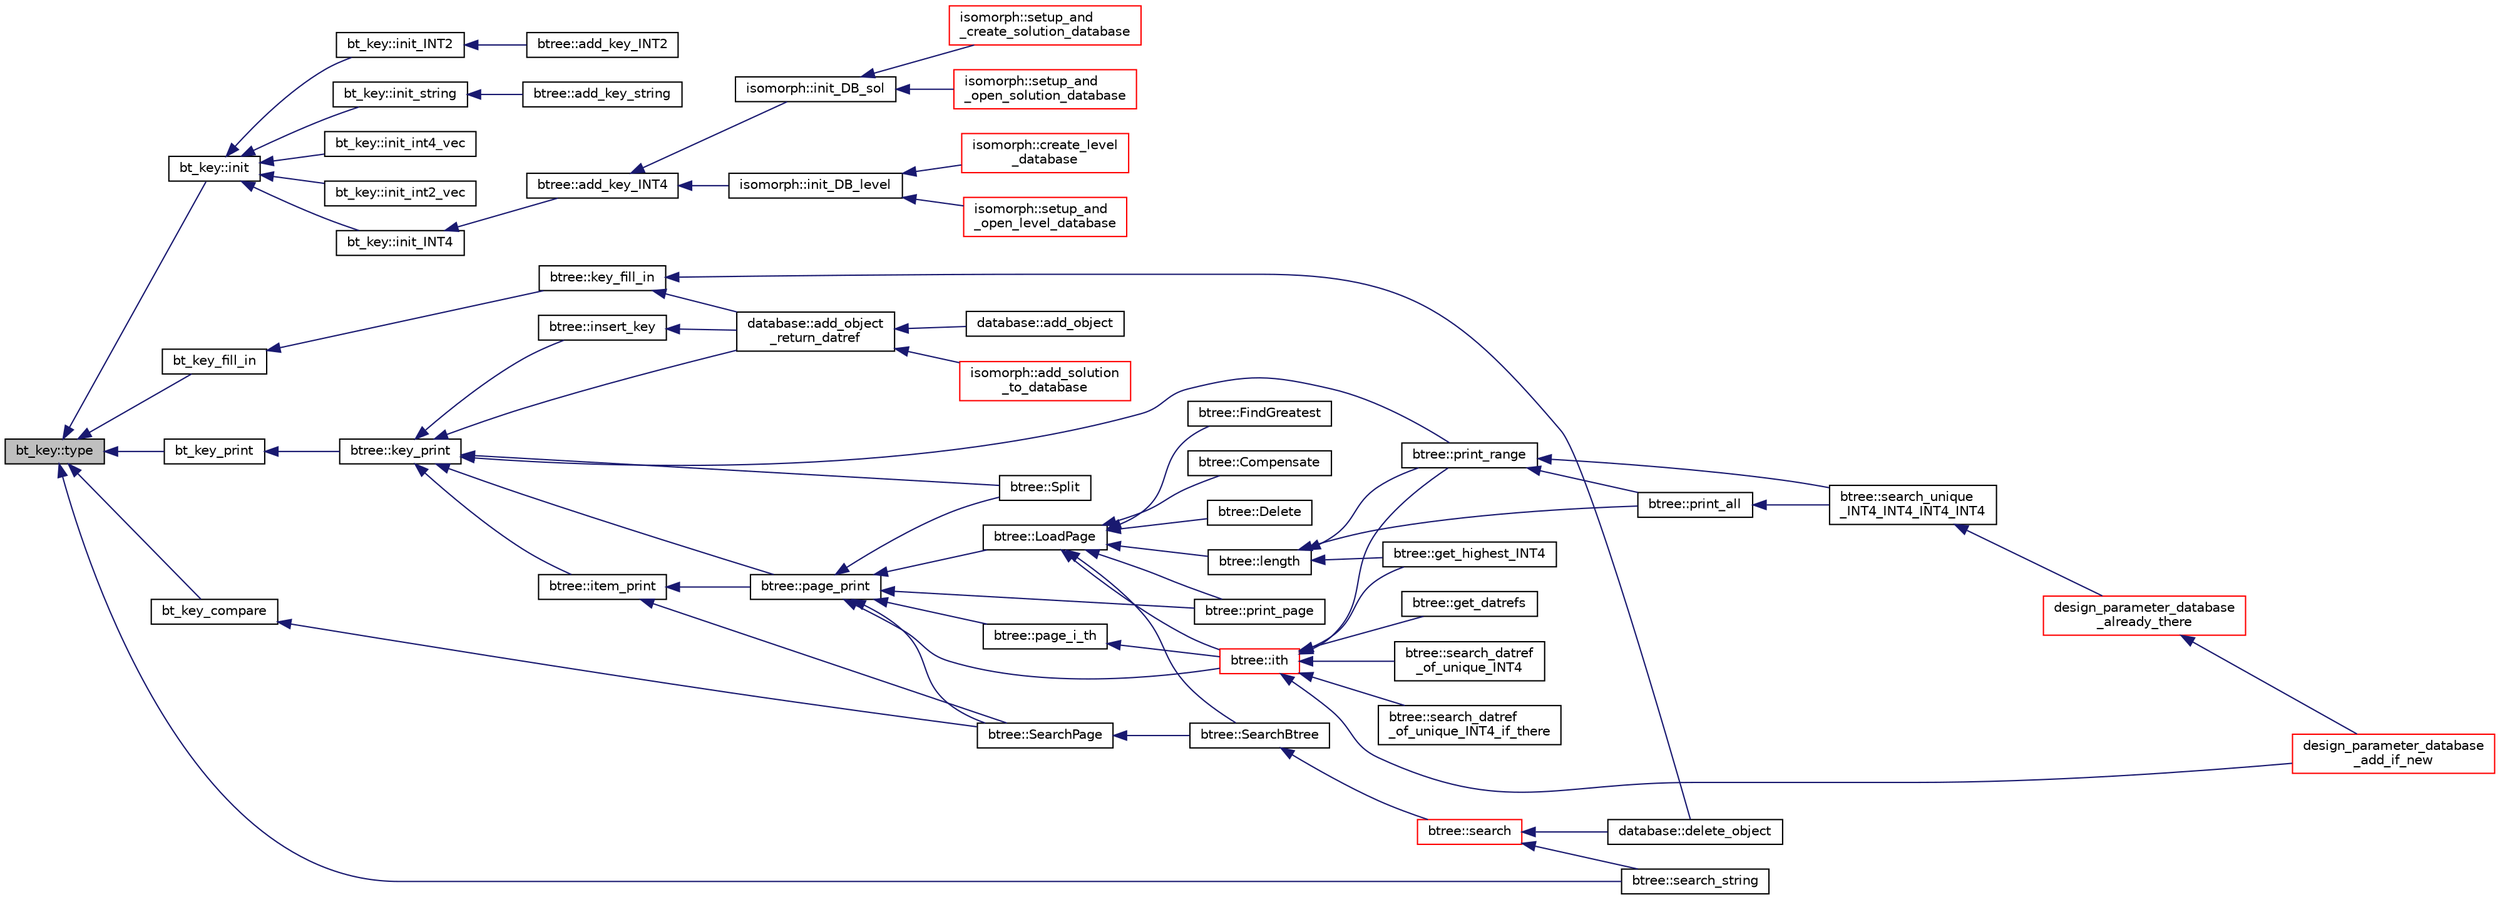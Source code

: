 digraph "bt_key::type"
{
  edge [fontname="Helvetica",fontsize="10",labelfontname="Helvetica",labelfontsize="10"];
  node [fontname="Helvetica",fontsize="10",shape=record];
  rankdir="LR";
  Node2090 [label="bt_key::type",height=0.2,width=0.4,color="black", fillcolor="grey75", style="filled", fontcolor="black"];
  Node2090 -> Node2091 [dir="back",color="midnightblue",fontsize="10",style="solid",fontname="Helvetica"];
  Node2091 [label="bt_key::init",height=0.2,width=0.4,color="black", fillcolor="white", style="filled",URL="$d1/de5/classbt__key.html#ae6b27c89a5f6dec6a7a19583a4b112a8"];
  Node2091 -> Node2092 [dir="back",color="midnightblue",fontsize="10",style="solid",fontname="Helvetica"];
  Node2092 [label="bt_key::init_INT4",height=0.2,width=0.4,color="black", fillcolor="white", style="filled",URL="$d1/de5/classbt__key.html#a1cc3e1aa6b3a6ec6e036fd4fee010564"];
  Node2092 -> Node2093 [dir="back",color="midnightblue",fontsize="10",style="solid",fontname="Helvetica"];
  Node2093 [label="btree::add_key_INT4",height=0.2,width=0.4,color="black", fillcolor="white", style="filled",URL="$dd/db0/classbtree.html#a4c42710e5f8cb4e3991d591fe2ae6f42"];
  Node2093 -> Node2094 [dir="back",color="midnightblue",fontsize="10",style="solid",fontname="Helvetica"];
  Node2094 [label="isomorph::init_DB_sol",height=0.2,width=0.4,color="black", fillcolor="white", style="filled",URL="$d3/d5f/classisomorph.html#afd8d8a546fa9a7bc6f211b216e291039"];
  Node2094 -> Node2095 [dir="back",color="midnightblue",fontsize="10",style="solid",fontname="Helvetica"];
  Node2095 [label="isomorph::setup_and\l_open_solution_database",height=0.2,width=0.4,color="red", fillcolor="white", style="filled",URL="$d3/d5f/classisomorph.html#a31846d3ae261a9c2dc089fb87710ce5c"];
  Node2094 -> Node2127 [dir="back",color="midnightblue",fontsize="10",style="solid",fontname="Helvetica"];
  Node2127 [label="isomorph::setup_and\l_create_solution_database",height=0.2,width=0.4,color="red", fillcolor="white", style="filled",URL="$d3/d5f/classisomorph.html#a810a22dfde3c43272107c743ec819b0e"];
  Node2093 -> Node2139 [dir="back",color="midnightblue",fontsize="10",style="solid",fontname="Helvetica"];
  Node2139 [label="isomorph::init_DB_level",height=0.2,width=0.4,color="black", fillcolor="white", style="filled",URL="$d3/d5f/classisomorph.html#a1a2df5281026bc94d57ebce33d67fe6c"];
  Node2139 -> Node2140 [dir="back",color="midnightblue",fontsize="10",style="solid",fontname="Helvetica"];
  Node2140 [label="isomorph::setup_and\l_open_level_database",height=0.2,width=0.4,color="red", fillcolor="white", style="filled",URL="$d3/d5f/classisomorph.html#aa011f38988f4db9c6f5abd84faebd153"];
  Node2139 -> Node2141 [dir="back",color="midnightblue",fontsize="10",style="solid",fontname="Helvetica"];
  Node2141 [label="isomorph::create_level\l_database",height=0.2,width=0.4,color="red", fillcolor="white", style="filled",URL="$d3/d5f/classisomorph.html#a15a452310bd3189f10f34c7dd7085e69"];
  Node2091 -> Node2145 [dir="back",color="midnightblue",fontsize="10",style="solid",fontname="Helvetica"];
  Node2145 [label="bt_key::init_INT2",height=0.2,width=0.4,color="black", fillcolor="white", style="filled",URL="$d1/de5/classbt__key.html#a588bbf34a0c101ad79f331fc762c36fa"];
  Node2145 -> Node2146 [dir="back",color="midnightblue",fontsize="10",style="solid",fontname="Helvetica"];
  Node2146 [label="btree::add_key_INT2",height=0.2,width=0.4,color="black", fillcolor="white", style="filled",URL="$dd/db0/classbtree.html#a4d0d3b843c9ae081d5fc0325dbdddea7"];
  Node2091 -> Node2147 [dir="back",color="midnightblue",fontsize="10",style="solid",fontname="Helvetica"];
  Node2147 [label="bt_key::init_string",height=0.2,width=0.4,color="black", fillcolor="white", style="filled",URL="$d1/de5/classbt__key.html#a37c5830aa6abd2f9892a649e1b5d4248"];
  Node2147 -> Node2148 [dir="back",color="midnightblue",fontsize="10",style="solid",fontname="Helvetica"];
  Node2148 [label="btree::add_key_string",height=0.2,width=0.4,color="black", fillcolor="white", style="filled",URL="$dd/db0/classbtree.html#a291b3c61b9df78471a385b990e926d66"];
  Node2091 -> Node2149 [dir="back",color="midnightblue",fontsize="10",style="solid",fontname="Helvetica"];
  Node2149 [label="bt_key::init_int4_vec",height=0.2,width=0.4,color="black", fillcolor="white", style="filled",URL="$d1/de5/classbt__key.html#ac13cd9d95f812eeb86c70219905f16fd"];
  Node2091 -> Node2150 [dir="back",color="midnightblue",fontsize="10",style="solid",fontname="Helvetica"];
  Node2150 [label="bt_key::init_int2_vec",height=0.2,width=0.4,color="black", fillcolor="white", style="filled",URL="$d1/de5/classbt__key.html#ac387752908d0de9d69246e19a3ae321d"];
  Node2090 -> Node2151 [dir="back",color="midnightblue",fontsize="10",style="solid",fontname="Helvetica"];
  Node2151 [label="bt_key_print",height=0.2,width=0.4,color="black", fillcolor="white", style="filled",URL="$d9/d60/discreta_8h.html#a14b2a3662044cca4e54d45f271c947aa"];
  Node2151 -> Node2152 [dir="back",color="midnightblue",fontsize="10",style="solid",fontname="Helvetica"];
  Node2152 [label="btree::key_print",height=0.2,width=0.4,color="black", fillcolor="white", style="filled",URL="$dd/db0/classbtree.html#a4d527d5afa4891a2fa69fc1a07c48627"];
  Node2152 -> Node2153 [dir="back",color="midnightblue",fontsize="10",style="solid",fontname="Helvetica"];
  Node2153 [label="btree::insert_key",height=0.2,width=0.4,color="black", fillcolor="white", style="filled",URL="$dd/db0/classbtree.html#a379d05419c9f1b786355bb141b278658"];
  Node2153 -> Node2154 [dir="back",color="midnightblue",fontsize="10",style="solid",fontname="Helvetica"];
  Node2154 [label="database::add_object\l_return_datref",height=0.2,width=0.4,color="black", fillcolor="white", style="filled",URL="$db/d72/classdatabase.html#a6b0c2e6ebb9938c57ce826647ed1ad40"];
  Node2154 -> Node2155 [dir="back",color="midnightblue",fontsize="10",style="solid",fontname="Helvetica"];
  Node2155 [label="database::add_object",height=0.2,width=0.4,color="black", fillcolor="white", style="filled",URL="$db/d72/classdatabase.html#a880f60c1d94fff84d0db2b119361fbb6"];
  Node2154 -> Node2156 [dir="back",color="midnightblue",fontsize="10",style="solid",fontname="Helvetica"];
  Node2156 [label="isomorph::add_solution\l_to_database",height=0.2,width=0.4,color="red", fillcolor="white", style="filled",URL="$d3/d5f/classisomorph.html#a18fee606dcd59d50cee898770d01dbc8"];
  Node2152 -> Node2158 [dir="back",color="midnightblue",fontsize="10",style="solid",fontname="Helvetica"];
  Node2158 [label="btree::Split",height=0.2,width=0.4,color="black", fillcolor="white", style="filled",URL="$dd/db0/classbtree.html#a5596bf9f5e2d58fd57683d58c2c267d4"];
  Node2152 -> Node2159 [dir="back",color="midnightblue",fontsize="10",style="solid",fontname="Helvetica"];
  Node2159 [label="btree::print_range",height=0.2,width=0.4,color="black", fillcolor="white", style="filled",URL="$dd/db0/classbtree.html#afdde4b8008679f3c85b24b254a5ffdad"];
  Node2159 -> Node2160 [dir="back",color="midnightblue",fontsize="10",style="solid",fontname="Helvetica"];
  Node2160 [label="btree::search_unique\l_INT4_INT4_INT4_INT4",height=0.2,width=0.4,color="black", fillcolor="white", style="filled",URL="$dd/db0/classbtree.html#a84ca9f7c7d10a5fbf123bf68081519e1"];
  Node2160 -> Node2161 [dir="back",color="midnightblue",fontsize="10",style="solid",fontname="Helvetica"];
  Node2161 [label="design_parameter_database\l_already_there",height=0.2,width=0.4,color="red", fillcolor="white", style="filled",URL="$d9/d60/discreta_8h.html#a1a30451e84e5db071c2b0de9262b9753"];
  Node2161 -> Node2162 [dir="back",color="midnightblue",fontsize="10",style="solid",fontname="Helvetica"];
  Node2162 [label="design_parameter_database\l_add_if_new",height=0.2,width=0.4,color="red", fillcolor="white", style="filled",URL="$d9/d60/discreta_8h.html#afab003d450b51bb6c988b57c3451f535"];
  Node2159 -> Node2165 [dir="back",color="midnightblue",fontsize="10",style="solid",fontname="Helvetica"];
  Node2165 [label="btree::print_all",height=0.2,width=0.4,color="black", fillcolor="white", style="filled",URL="$dd/db0/classbtree.html#a34c238b9ff5f8dcdf31948c0abba05ca"];
  Node2165 -> Node2160 [dir="back",color="midnightblue",fontsize="10",style="solid",fontname="Helvetica"];
  Node2152 -> Node2166 [dir="back",color="midnightblue",fontsize="10",style="solid",fontname="Helvetica"];
  Node2166 [label="btree::page_print",height=0.2,width=0.4,color="black", fillcolor="white", style="filled",URL="$dd/db0/classbtree.html#ae6ffbcdff58a0c738d1a0e27a963da5d"];
  Node2166 -> Node2167 [dir="back",color="midnightblue",fontsize="10",style="solid",fontname="Helvetica"];
  Node2167 [label="btree::LoadPage",height=0.2,width=0.4,color="black", fillcolor="white", style="filled",URL="$dd/db0/classbtree.html#a29d23b8b151b6b793aa1184ca6ccc947"];
  Node2167 -> Node2168 [dir="back",color="midnightblue",fontsize="10",style="solid",fontname="Helvetica"];
  Node2168 [label="btree::SearchBtree",height=0.2,width=0.4,color="black", fillcolor="white", style="filled",URL="$dd/db0/classbtree.html#a6717768edf4de1aad4736c303bcedddd"];
  Node2168 -> Node2169 [dir="back",color="midnightblue",fontsize="10",style="solid",fontname="Helvetica"];
  Node2169 [label="btree::search",height=0.2,width=0.4,color="red", fillcolor="white", style="filled",URL="$dd/db0/classbtree.html#a0aea262fd4da610b2276f7742fc999d5"];
  Node2169 -> Node2170 [dir="back",color="midnightblue",fontsize="10",style="solid",fontname="Helvetica"];
  Node2170 [label="btree::search_string",height=0.2,width=0.4,color="black", fillcolor="white", style="filled",URL="$dd/db0/classbtree.html#a683397734819951c911ba7f5c35c8fac"];
  Node2169 -> Node2187 [dir="back",color="midnightblue",fontsize="10",style="solid",fontname="Helvetica"];
  Node2187 [label="database::delete_object",height=0.2,width=0.4,color="black", fillcolor="white", style="filled",URL="$db/d72/classdatabase.html#a69f061ffa820d1926718dafad5f5513c"];
  Node2167 -> Node2188 [dir="back",color="midnightblue",fontsize="10",style="solid",fontname="Helvetica"];
  Node2188 [label="btree::length",height=0.2,width=0.4,color="black", fillcolor="white", style="filled",URL="$dd/db0/classbtree.html#ac75ef7763f81f808bdf266f12d1fa137"];
  Node2188 -> Node2189 [dir="back",color="midnightblue",fontsize="10",style="solid",fontname="Helvetica"];
  Node2189 [label="btree::get_highest_INT4",height=0.2,width=0.4,color="black", fillcolor="white", style="filled",URL="$dd/db0/classbtree.html#a699ad5c8c9d1d516693954e5178be309"];
  Node2188 -> Node2165 [dir="back",color="midnightblue",fontsize="10",style="solid",fontname="Helvetica"];
  Node2188 -> Node2159 [dir="back",color="midnightblue",fontsize="10",style="solid",fontname="Helvetica"];
  Node2167 -> Node2190 [dir="back",color="midnightblue",fontsize="10",style="solid",fontname="Helvetica"];
  Node2190 [label="btree::ith",height=0.2,width=0.4,color="red", fillcolor="white", style="filled",URL="$dd/db0/classbtree.html#aba50733eb0d292c2fd103cd6721cc1d6"];
  Node2190 -> Node2162 [dir="back",color="midnightblue",fontsize="10",style="solid",fontname="Helvetica"];
  Node2190 -> Node2173 [dir="back",color="midnightblue",fontsize="10",style="solid",fontname="Helvetica"];
  Node2173 [label="btree::search_datref\l_of_unique_INT4",height=0.2,width=0.4,color="black", fillcolor="white", style="filled",URL="$dd/db0/classbtree.html#a346c06a9e28986d1e28065fb935eee35"];
  Node2190 -> Node2174 [dir="back",color="midnightblue",fontsize="10",style="solid",fontname="Helvetica"];
  Node2174 [label="btree::search_datref\l_of_unique_INT4_if_there",height=0.2,width=0.4,color="black", fillcolor="white", style="filled",URL="$dd/db0/classbtree.html#afceff3e8dd827e4d687e2a82bed46256"];
  Node2190 -> Node2189 [dir="back",color="midnightblue",fontsize="10",style="solid",fontname="Helvetica"];
  Node2190 -> Node2191 [dir="back",color="midnightblue",fontsize="10",style="solid",fontname="Helvetica"];
  Node2191 [label="btree::get_datrefs",height=0.2,width=0.4,color="black", fillcolor="white", style="filled",URL="$dd/db0/classbtree.html#a4f8c801758d3fdb0e12cfa8be1bcdd74"];
  Node2190 -> Node2159 [dir="back",color="midnightblue",fontsize="10",style="solid",fontname="Helvetica"];
  Node2167 -> Node2205 [dir="back",color="midnightblue",fontsize="10",style="solid",fontname="Helvetica"];
  Node2205 [label="btree::Delete",height=0.2,width=0.4,color="black", fillcolor="white", style="filled",URL="$dd/db0/classbtree.html#a79bf3a5ba68348f79df3da7875b40228"];
  Node2167 -> Node2206 [dir="back",color="midnightblue",fontsize="10",style="solid",fontname="Helvetica"];
  Node2206 [label="btree::FindGreatest",height=0.2,width=0.4,color="black", fillcolor="white", style="filled",URL="$dd/db0/classbtree.html#a45bbef6d83e3e0ca26448baa2b4ea1c9"];
  Node2167 -> Node2207 [dir="back",color="midnightblue",fontsize="10",style="solid",fontname="Helvetica"];
  Node2207 [label="btree::Compensate",height=0.2,width=0.4,color="black", fillcolor="white", style="filled",URL="$dd/db0/classbtree.html#ae778b7f97622e4511e84b543343b6024"];
  Node2167 -> Node2208 [dir="back",color="midnightblue",fontsize="10",style="solid",fontname="Helvetica"];
  Node2208 [label="btree::print_page",height=0.2,width=0.4,color="black", fillcolor="white", style="filled",URL="$dd/db0/classbtree.html#a844ce0c89c957a300e1e67223252440d"];
  Node2166 -> Node2209 [dir="back",color="midnightblue",fontsize="10",style="solid",fontname="Helvetica"];
  Node2209 [label="btree::SearchPage",height=0.2,width=0.4,color="black", fillcolor="white", style="filled",URL="$dd/db0/classbtree.html#a36608b9c27c8207ddb8f6b5f706ab439"];
  Node2209 -> Node2168 [dir="back",color="midnightblue",fontsize="10",style="solid",fontname="Helvetica"];
  Node2166 -> Node2190 [dir="back",color="midnightblue",fontsize="10",style="solid",fontname="Helvetica"];
  Node2166 -> Node2210 [dir="back",color="midnightblue",fontsize="10",style="solid",fontname="Helvetica"];
  Node2210 [label="btree::page_i_th",height=0.2,width=0.4,color="black", fillcolor="white", style="filled",URL="$dd/db0/classbtree.html#a46150b5fbb59f760f6269ce559b38525"];
  Node2210 -> Node2190 [dir="back",color="midnightblue",fontsize="10",style="solid",fontname="Helvetica"];
  Node2166 -> Node2158 [dir="back",color="midnightblue",fontsize="10",style="solid",fontname="Helvetica"];
  Node2166 -> Node2208 [dir="back",color="midnightblue",fontsize="10",style="solid",fontname="Helvetica"];
  Node2152 -> Node2211 [dir="back",color="midnightblue",fontsize="10",style="solid",fontname="Helvetica"];
  Node2211 [label="btree::item_print",height=0.2,width=0.4,color="black", fillcolor="white", style="filled",URL="$dd/db0/classbtree.html#aca05a17e852f911cf7b1a971e7e7ad08"];
  Node2211 -> Node2209 [dir="back",color="midnightblue",fontsize="10",style="solid",fontname="Helvetica"];
  Node2211 -> Node2166 [dir="back",color="midnightblue",fontsize="10",style="solid",fontname="Helvetica"];
  Node2152 -> Node2154 [dir="back",color="midnightblue",fontsize="10",style="solid",fontname="Helvetica"];
  Node2090 -> Node2212 [dir="back",color="midnightblue",fontsize="10",style="solid",fontname="Helvetica"];
  Node2212 [label="bt_key_compare",height=0.2,width=0.4,color="black", fillcolor="white", style="filled",URL="$d9/d60/discreta_8h.html#a44a07272f92f603a9401e4393205a37e"];
  Node2212 -> Node2209 [dir="back",color="midnightblue",fontsize="10",style="solid",fontname="Helvetica"];
  Node2090 -> Node2213 [dir="back",color="midnightblue",fontsize="10",style="solid",fontname="Helvetica"];
  Node2213 [label="bt_key_fill_in",height=0.2,width=0.4,color="black", fillcolor="white", style="filled",URL="$d9/d60/discreta_8h.html#a91e1d83fec4c2a6d4e45b96919377e91"];
  Node2213 -> Node2214 [dir="back",color="midnightblue",fontsize="10",style="solid",fontname="Helvetica"];
  Node2214 [label="btree::key_fill_in",height=0.2,width=0.4,color="black", fillcolor="white", style="filled",URL="$dd/db0/classbtree.html#ae75d5ef9677891b93960a55dffdc6eb2"];
  Node2214 -> Node2154 [dir="back",color="midnightblue",fontsize="10",style="solid",fontname="Helvetica"];
  Node2214 -> Node2187 [dir="back",color="midnightblue",fontsize="10",style="solid",fontname="Helvetica"];
  Node2090 -> Node2170 [dir="back",color="midnightblue",fontsize="10",style="solid",fontname="Helvetica"];
}
